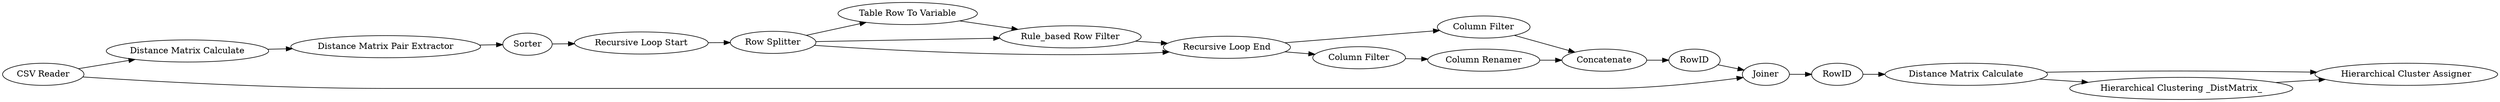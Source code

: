 digraph {
	"-8791242936779951746_24" [label="Recursive Loop Start"]
	"-8791242936779951746_30" [label="Table Row To Variable"]
	"-8791242936779951746_38" [label="Distance Matrix Calculate"]
	"-8791242936779951746_36" [label="Hierarchical Cluster Assigner"]
	"-8791242936779951746_34" [label="Column Renamer"]
	"-8791242936779951746_43" [label=RowID]
	"-8791242936779951746_32" [label="Column Filter"]
	"-8791242936779951746_1" [label="CSV Reader"]
	"-8791242936779951746_23" [label="Recursive Loop End"]
	"-8791242936779951746_33" [label="Column Filter"]
	"-8791242936779951746_5" [label="Distance Matrix Pair Extractor"]
	"-8791242936779951746_25" [label="Row Splitter"]
	"-8791242936779951746_40" [label=RowID]
	"-8791242936779951746_44" [label="Distance Matrix Calculate"]
	"-8791242936779951746_35" [label=Concatenate]
	"-8791242936779951746_42" [label=Joiner]
	"-8791242936779951746_37" [label="Hierarchical Clustering _DistMatrix_"]
	"-8791242936779951746_26" [label=Sorter]
	"-8791242936779951746_31" [label="Rule_based Row Filter"]
	"-8791242936779951746_30" -> "-8791242936779951746_31"
	"-8791242936779951746_31" -> "-8791242936779951746_23"
	"-8791242936779951746_38" -> "-8791242936779951746_37"
	"-8791242936779951746_44" -> "-8791242936779951746_5"
	"-8791242936779951746_25" -> "-8791242936779951746_30"
	"-8791242936779951746_32" -> "-8791242936779951746_35"
	"-8791242936779951746_34" -> "-8791242936779951746_35"
	"-8791242936779951746_35" -> "-8791242936779951746_40"
	"-8791242936779951746_33" -> "-8791242936779951746_34"
	"-8791242936779951746_1" -> "-8791242936779951746_42"
	"-8791242936779951746_37" -> "-8791242936779951746_36"
	"-8791242936779951746_23" -> "-8791242936779951746_33"
	"-8791242936779951746_38" -> "-8791242936779951746_36"
	"-8791242936779951746_43" -> "-8791242936779951746_38"
	"-8791242936779951746_23" -> "-8791242936779951746_32"
	"-8791242936779951746_26" -> "-8791242936779951746_24"
	"-8791242936779951746_5" -> "-8791242936779951746_26"
	"-8791242936779951746_1" -> "-8791242936779951746_44"
	"-8791242936779951746_25" -> "-8791242936779951746_31"
	"-8791242936779951746_24" -> "-8791242936779951746_25"
	"-8791242936779951746_25" -> "-8791242936779951746_23"
	"-8791242936779951746_40" -> "-8791242936779951746_42"
	"-8791242936779951746_42" -> "-8791242936779951746_43"
	rankdir=LR
}
